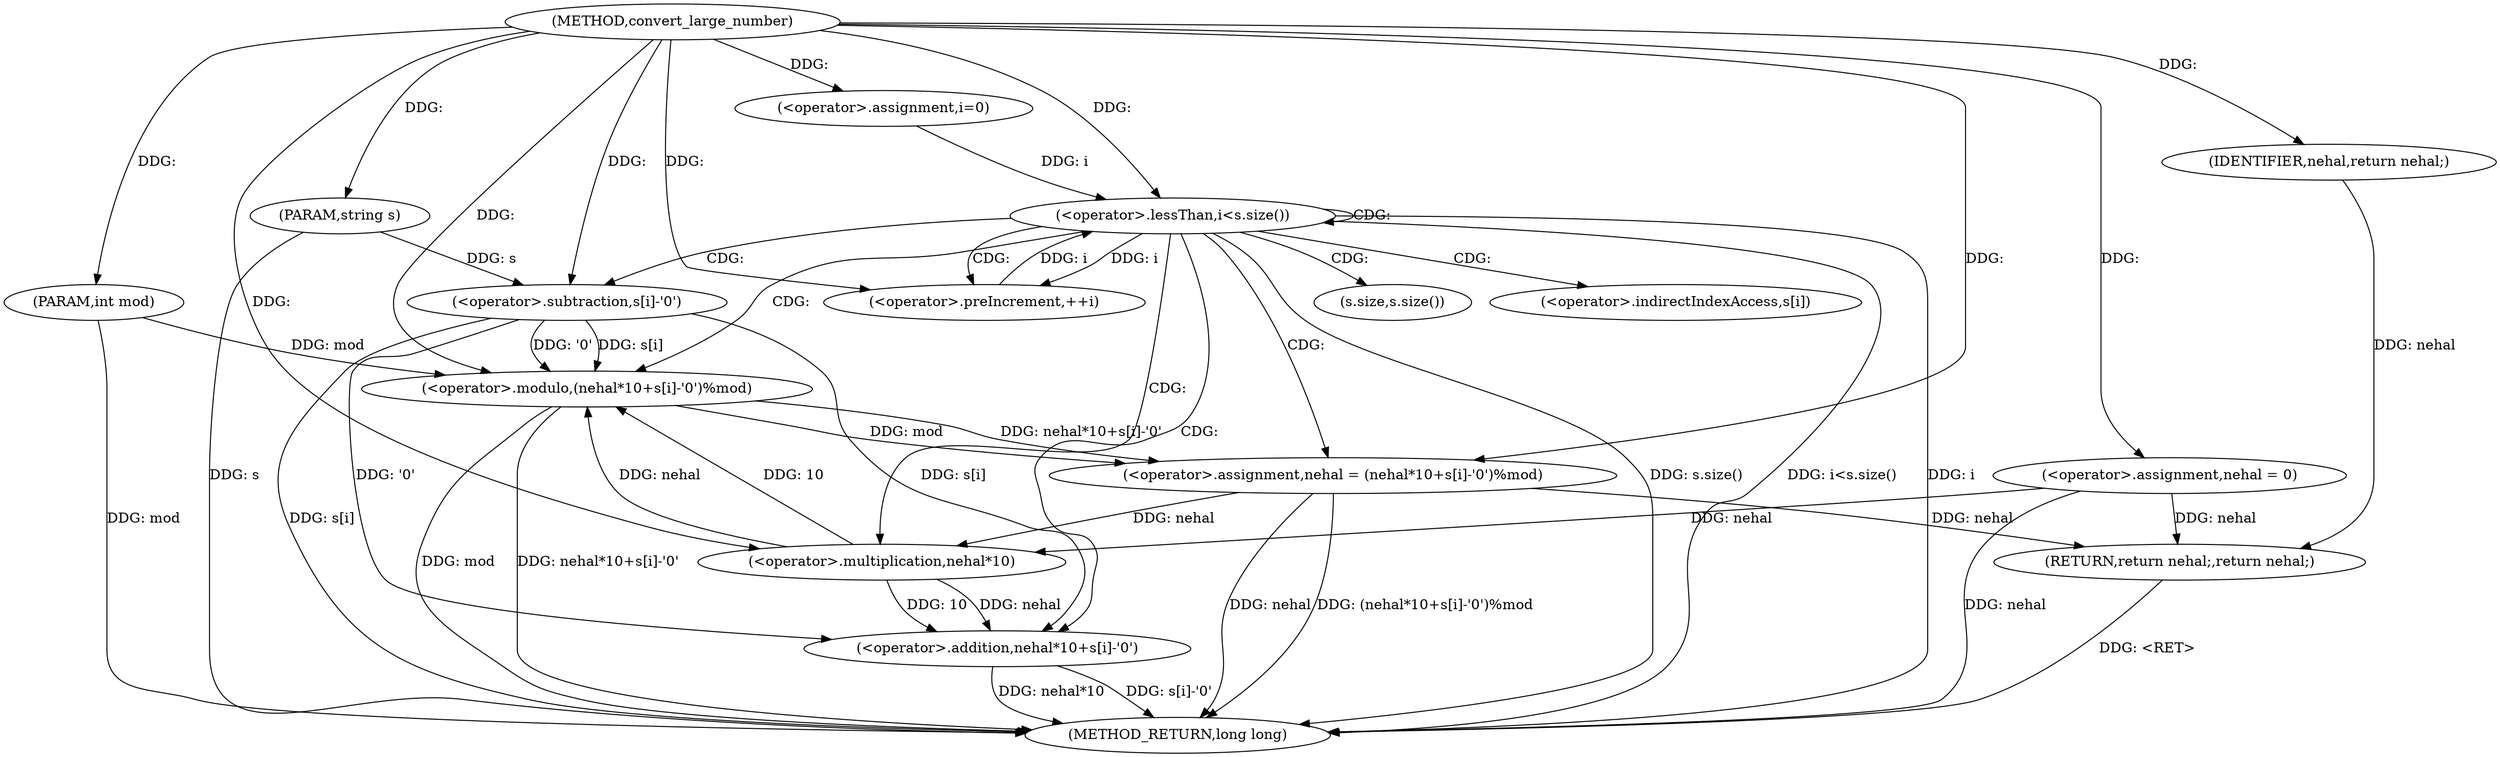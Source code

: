 digraph "convert_large_number" {  
"1000308" [label = "(METHOD,convert_large_number)" ]
"1000342" [label = "(METHOD_RETURN,long long)" ]
"1000309" [label = "(PARAM,string s)" ]
"1000310" [label = "(PARAM,int mod)" ]
"1000313" [label = "(<operator>.assignment,nehal = 0)" ]
"1000340" [label = "(RETURN,return nehal;,return nehal;)" ]
"1000318" [label = "(<operator>.assignment,i=0)" ]
"1000321" [label = "(<operator>.lessThan,i<s.size())" ]
"1000324" [label = "(<operator>.preIncrement,++i)" ]
"1000341" [label = "(IDENTIFIER,nehal,return nehal;)" ]
"1000327" [label = "(<operator>.assignment,nehal = (nehal*10+s[i]-'0')%mod)" ]
"1000329" [label = "(<operator>.modulo,(nehal*10+s[i]-'0')%mod)" ]
"1000330" [label = "(<operator>.addition,nehal*10+s[i]-'0')" ]
"1000331" [label = "(<operator>.multiplication,nehal*10)" ]
"1000334" [label = "(<operator>.subtraction,s[i]-'0')" ]
"1000323" [label = "(s.size,s.size())" ]
"1000335" [label = "(<operator>.indirectIndexAccess,s[i])" ]
  "1000309" -> "1000342"  [ label = "DDG: s"] 
  "1000310" -> "1000342"  [ label = "DDG: mod"] 
  "1000313" -> "1000342"  [ label = "DDG: nehal"] 
  "1000321" -> "1000342"  [ label = "DDG: i"] 
  "1000321" -> "1000342"  [ label = "DDG: s.size()"] 
  "1000321" -> "1000342"  [ label = "DDG: i<s.size()"] 
  "1000327" -> "1000342"  [ label = "DDG: nehal"] 
  "1000330" -> "1000342"  [ label = "DDG: nehal*10"] 
  "1000334" -> "1000342"  [ label = "DDG: s[i]"] 
  "1000330" -> "1000342"  [ label = "DDG: s[i]-'0'"] 
  "1000329" -> "1000342"  [ label = "DDG: nehal*10+s[i]-'0'"] 
  "1000329" -> "1000342"  [ label = "DDG: mod"] 
  "1000327" -> "1000342"  [ label = "DDG: (nehal*10+s[i]-'0')%mod"] 
  "1000340" -> "1000342"  [ label = "DDG: <RET>"] 
  "1000308" -> "1000309"  [ label = "DDG: "] 
  "1000308" -> "1000310"  [ label = "DDG: "] 
  "1000308" -> "1000313"  [ label = "DDG: "] 
  "1000341" -> "1000340"  [ label = "DDG: nehal"] 
  "1000313" -> "1000340"  [ label = "DDG: nehal"] 
  "1000327" -> "1000340"  [ label = "DDG: nehal"] 
  "1000308" -> "1000318"  [ label = "DDG: "] 
  "1000308" -> "1000341"  [ label = "DDG: "] 
  "1000318" -> "1000321"  [ label = "DDG: i"] 
  "1000324" -> "1000321"  [ label = "DDG: i"] 
  "1000308" -> "1000321"  [ label = "DDG: "] 
  "1000321" -> "1000324"  [ label = "DDG: i"] 
  "1000308" -> "1000324"  [ label = "DDG: "] 
  "1000329" -> "1000327"  [ label = "DDG: mod"] 
  "1000329" -> "1000327"  [ label = "DDG: nehal*10+s[i]-'0'"] 
  "1000308" -> "1000327"  [ label = "DDG: "] 
  "1000331" -> "1000329"  [ label = "DDG: 10"] 
  "1000331" -> "1000329"  [ label = "DDG: nehal"] 
  "1000334" -> "1000329"  [ label = "DDG: s[i]"] 
  "1000334" -> "1000329"  [ label = "DDG: '0'"] 
  "1000310" -> "1000329"  [ label = "DDG: mod"] 
  "1000308" -> "1000329"  [ label = "DDG: "] 
  "1000331" -> "1000330"  [ label = "DDG: 10"] 
  "1000331" -> "1000330"  [ label = "DDG: nehal"] 
  "1000334" -> "1000330"  [ label = "DDG: s[i]"] 
  "1000334" -> "1000330"  [ label = "DDG: '0'"] 
  "1000313" -> "1000331"  [ label = "DDG: nehal"] 
  "1000327" -> "1000331"  [ label = "DDG: nehal"] 
  "1000308" -> "1000331"  [ label = "DDG: "] 
  "1000309" -> "1000334"  [ label = "DDG: s"] 
  "1000308" -> "1000334"  [ label = "DDG: "] 
  "1000321" -> "1000323"  [ label = "CDG: "] 
  "1000321" -> "1000335"  [ label = "CDG: "] 
  "1000321" -> "1000330"  [ label = "CDG: "] 
  "1000321" -> "1000334"  [ label = "CDG: "] 
  "1000321" -> "1000324"  [ label = "CDG: "] 
  "1000321" -> "1000329"  [ label = "CDG: "] 
  "1000321" -> "1000331"  [ label = "CDG: "] 
  "1000321" -> "1000321"  [ label = "CDG: "] 
  "1000321" -> "1000327"  [ label = "CDG: "] 
}
